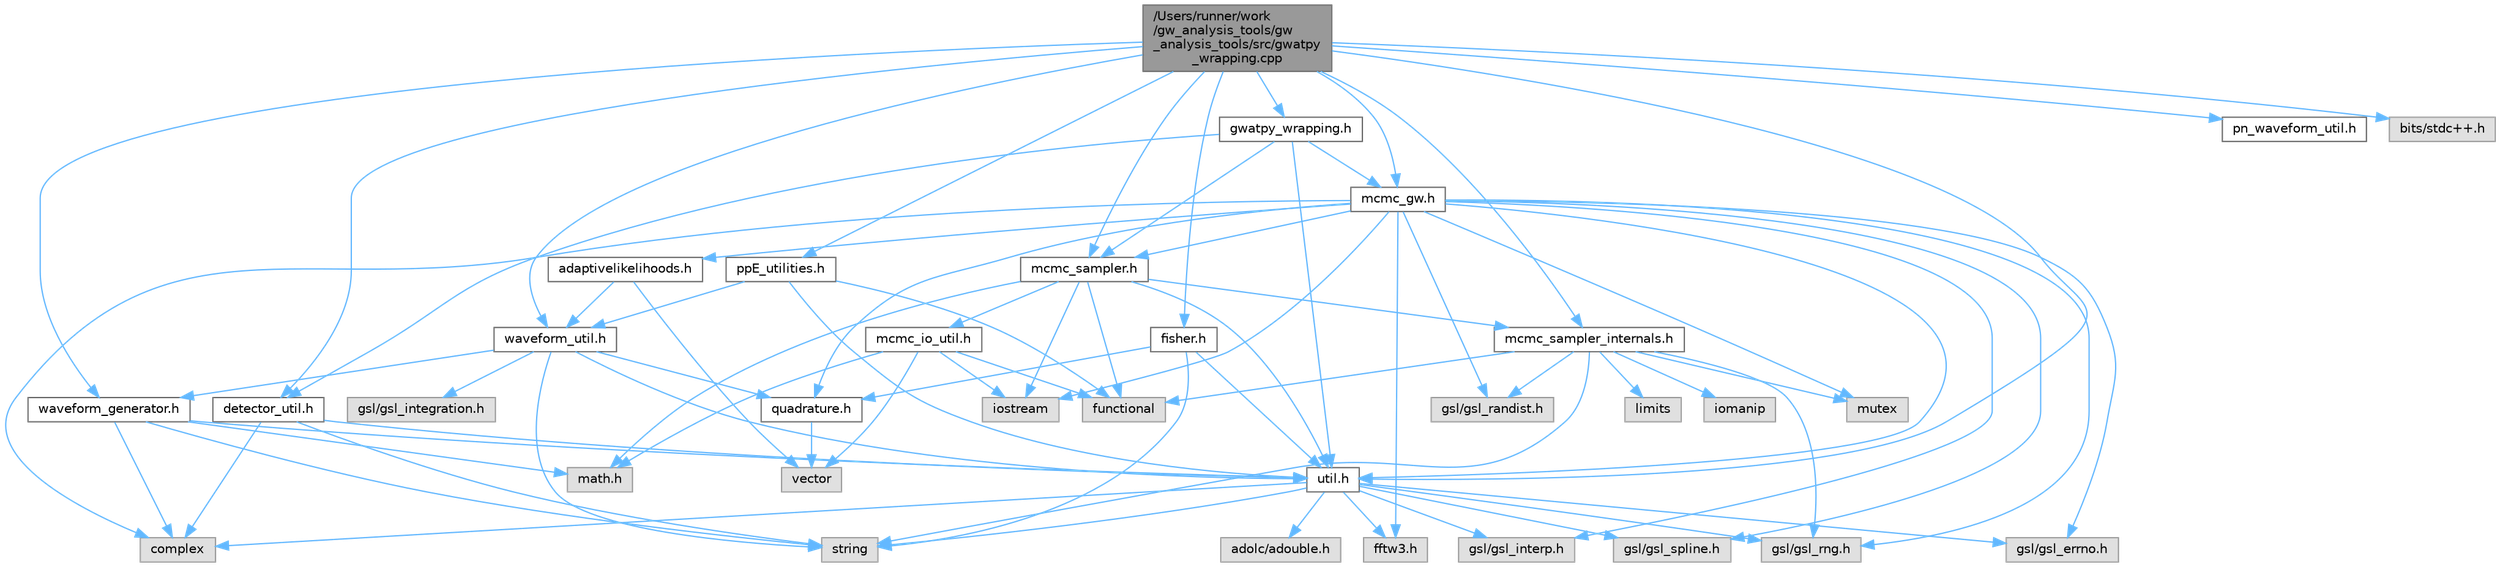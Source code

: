 digraph "/Users/runner/work/gw_analysis_tools/gw_analysis_tools/src/gwatpy_wrapping.cpp"
{
 // LATEX_PDF_SIZE
  bgcolor="transparent";
  edge [fontname=Helvetica,fontsize=10,labelfontname=Helvetica,labelfontsize=10];
  node [fontname=Helvetica,fontsize=10,shape=box,height=0.2,width=0.4];
  Node1 [id="Node000001",label="/Users/runner/work\l/gw_analysis_tools/gw\l_analysis_tools/src/gwatpy\l_wrapping.cpp",height=0.2,width=0.4,color="gray40", fillcolor="grey60", style="filled", fontcolor="black",tooltip=" "];
  Node1 -> Node2 [id="edge1_Node000001_Node000002",color="steelblue1",style="solid",tooltip=" "];
  Node2 [id="Node000002",label="gwatpy_wrapping.h",height=0.2,width=0.4,color="grey40", fillcolor="white", style="filled",URL="$gwatpy__wrapping_8h.html",tooltip=" "];
  Node2 -> Node3 [id="edge2_Node000002_Node000003",color="steelblue1",style="solid",tooltip=" "];
  Node3 [id="Node000003",label="util.h",height=0.2,width=0.4,color="grey40", fillcolor="white", style="filled",URL="$util_8h.html",tooltip=" "];
  Node3 -> Node4 [id="edge3_Node000003_Node000004",color="steelblue1",style="solid",tooltip=" "];
  Node4 [id="Node000004",label="string",height=0.2,width=0.4,color="grey60", fillcolor="#E0E0E0", style="filled",tooltip=" "];
  Node3 -> Node5 [id="edge4_Node000003_Node000005",color="steelblue1",style="solid",tooltip=" "];
  Node5 [id="Node000005",label="complex",height=0.2,width=0.4,color="grey60", fillcolor="#E0E0E0", style="filled",tooltip=" "];
  Node3 -> Node6 [id="edge5_Node000003_Node000006",color="steelblue1",style="solid",tooltip=" "];
  Node6 [id="Node000006",label="adolc/adouble.h",height=0.2,width=0.4,color="grey60", fillcolor="#E0E0E0", style="filled",tooltip=" "];
  Node3 -> Node7 [id="edge6_Node000003_Node000007",color="steelblue1",style="solid",tooltip=" "];
  Node7 [id="Node000007",label="fftw3.h",height=0.2,width=0.4,color="grey60", fillcolor="#E0E0E0", style="filled",tooltip=" "];
  Node3 -> Node8 [id="edge7_Node000003_Node000008",color="steelblue1",style="solid",tooltip=" "];
  Node8 [id="Node000008",label="gsl/gsl_interp.h",height=0.2,width=0.4,color="grey60", fillcolor="#E0E0E0", style="filled",tooltip=" "];
  Node3 -> Node9 [id="edge8_Node000003_Node000009",color="steelblue1",style="solid",tooltip=" "];
  Node9 [id="Node000009",label="gsl/gsl_spline.h",height=0.2,width=0.4,color="grey60", fillcolor="#E0E0E0", style="filled",tooltip=" "];
  Node3 -> Node10 [id="edge9_Node000003_Node000010",color="steelblue1",style="solid",tooltip=" "];
  Node10 [id="Node000010",label="gsl/gsl_errno.h",height=0.2,width=0.4,color="grey60", fillcolor="#E0E0E0", style="filled",tooltip=" "];
  Node3 -> Node11 [id="edge10_Node000003_Node000011",color="steelblue1",style="solid",tooltip=" "];
  Node11 [id="Node000011",label="gsl/gsl_rng.h",height=0.2,width=0.4,color="grey60", fillcolor="#E0E0E0", style="filled",tooltip=" "];
  Node2 -> Node12 [id="edge11_Node000002_Node000012",color="steelblue1",style="solid",tooltip=" "];
  Node12 [id="Node000012",label="detector_util.h",height=0.2,width=0.4,color="grey40", fillcolor="white", style="filled",URL="$detector__util_8h.html",tooltip=" "];
  Node12 -> Node4 [id="edge12_Node000012_Node000004",color="steelblue1",style="solid",tooltip=" "];
  Node12 -> Node5 [id="edge13_Node000012_Node000005",color="steelblue1",style="solid",tooltip=" "];
  Node12 -> Node3 [id="edge14_Node000012_Node000003",color="steelblue1",style="solid",tooltip=" "];
  Node2 -> Node13 [id="edge15_Node000002_Node000013",color="steelblue1",style="solid",tooltip=" "];
  Node13 [id="Node000013",label="mcmc_gw.h",height=0.2,width=0.4,color="grey40", fillcolor="white", style="filled",URL="$mcmc__gw_8h.html",tooltip=" "];
  Node13 -> Node5 [id="edge16_Node000013_Node000005",color="steelblue1",style="solid",tooltip=" "];
  Node13 -> Node7 [id="edge17_Node000013_Node000007",color="steelblue1",style="solid",tooltip=" "];
  Node13 -> Node3 [id="edge18_Node000013_Node000003",color="steelblue1",style="solid",tooltip=" "];
  Node13 -> Node14 [id="edge19_Node000013_Node000014",color="steelblue1",style="solid",tooltip=" "];
  Node14 [id="Node000014",label="iostream",height=0.2,width=0.4,color="grey60", fillcolor="#E0E0E0", style="filled",tooltip=" "];
  Node13 -> Node8 [id="edge20_Node000013_Node000008",color="steelblue1",style="solid",tooltip=" "];
  Node13 -> Node15 [id="edge21_Node000013_Node000015",color="steelblue1",style="solid",tooltip=" "];
  Node15 [id="Node000015",label="gsl/gsl_randist.h",height=0.2,width=0.4,color="grey60", fillcolor="#E0E0E0", style="filled",tooltip=" "];
  Node13 -> Node11 [id="edge22_Node000013_Node000011",color="steelblue1",style="solid",tooltip=" "];
  Node13 -> Node9 [id="edge23_Node000013_Node000009",color="steelblue1",style="solid",tooltip=" "];
  Node13 -> Node10 [id="edge24_Node000013_Node000010",color="steelblue1",style="solid",tooltip=" "];
  Node13 -> Node16 [id="edge25_Node000013_Node000016",color="steelblue1",style="solid",tooltip=" "];
  Node16 [id="Node000016",label="mutex",height=0.2,width=0.4,color="grey60", fillcolor="#E0E0E0", style="filled",tooltip=" "];
  Node13 -> Node17 [id="edge26_Node000013_Node000017",color="steelblue1",style="solid",tooltip=" "];
  Node17 [id="Node000017",label="mcmc_sampler.h",height=0.2,width=0.4,color="grey40", fillcolor="white", style="filled",URL="$mcmc__sampler_8h.html",tooltip=" "];
  Node17 -> Node14 [id="edge27_Node000017_Node000014",color="steelblue1",style="solid",tooltip=" "];
  Node17 -> Node18 [id="edge28_Node000017_Node000018",color="steelblue1",style="solid",tooltip=" "];
  Node18 [id="Node000018",label="functional",height=0.2,width=0.4,color="grey60", fillcolor="#E0E0E0", style="filled",tooltip=" "];
  Node17 -> Node19 [id="edge29_Node000017_Node000019",color="steelblue1",style="solid",tooltip=" "];
  Node19 [id="Node000019",label="math.h",height=0.2,width=0.4,color="grey60", fillcolor="#E0E0E0", style="filled",tooltip=" "];
  Node17 -> Node20 [id="edge30_Node000017_Node000020",color="steelblue1",style="solid",tooltip=" "];
  Node20 [id="Node000020",label="mcmc_sampler_internals.h",height=0.2,width=0.4,color="grey40", fillcolor="white", style="filled",URL="$mcmc__sampler__internals_8h.html",tooltip=" "];
  Node20 -> Node15 [id="edge31_Node000020_Node000015",color="steelblue1",style="solid",tooltip=" "];
  Node20 -> Node11 [id="edge32_Node000020_Node000011",color="steelblue1",style="solid",tooltip=" "];
  Node20 -> Node4 [id="edge33_Node000020_Node000004",color="steelblue1",style="solid",tooltip=" "];
  Node20 -> Node18 [id="edge34_Node000020_Node000018",color="steelblue1",style="solid",tooltip=" "];
  Node20 -> Node21 [id="edge35_Node000020_Node000021",color="steelblue1",style="solid",tooltip=" "];
  Node21 [id="Node000021",label="limits",height=0.2,width=0.4,color="grey60", fillcolor="#E0E0E0", style="filled",tooltip=" "];
  Node20 -> Node22 [id="edge36_Node000020_Node000022",color="steelblue1",style="solid",tooltip=" "];
  Node22 [id="Node000022",label="iomanip",height=0.2,width=0.4,color="grey60", fillcolor="#E0E0E0", style="filled",tooltip=" "];
  Node20 -> Node16 [id="edge37_Node000020_Node000016",color="steelblue1",style="solid",tooltip=" "];
  Node17 -> Node23 [id="edge38_Node000017_Node000023",color="steelblue1",style="solid",tooltip=" "];
  Node23 [id="Node000023",label="mcmc_io_util.h",height=0.2,width=0.4,color="grey40", fillcolor="white", style="filled",URL="$mcmc__io__util_8h.html",tooltip=" "];
  Node23 -> Node14 [id="edge39_Node000023_Node000014",color="steelblue1",style="solid",tooltip=" "];
  Node23 -> Node24 [id="edge40_Node000023_Node000024",color="steelblue1",style="solid",tooltip=" "];
  Node24 [id="Node000024",label="vector",height=0.2,width=0.4,color="grey60", fillcolor="#E0E0E0", style="filled",tooltip=" "];
  Node23 -> Node18 [id="edge41_Node000023_Node000018",color="steelblue1",style="solid",tooltip=" "];
  Node23 -> Node19 [id="edge42_Node000023_Node000019",color="steelblue1",style="solid",tooltip=" "];
  Node17 -> Node3 [id="edge43_Node000017_Node000003",color="steelblue1",style="solid",tooltip=" "];
  Node13 -> Node25 [id="edge44_Node000013_Node000025",color="steelblue1",style="solid",tooltip=" "];
  Node25 [id="Node000025",label="quadrature.h",height=0.2,width=0.4,color="grey40", fillcolor="white", style="filled",URL="$quadrature_8h.html",tooltip=" "];
  Node25 -> Node24 [id="edge45_Node000025_Node000024",color="steelblue1",style="solid",tooltip=" "];
  Node13 -> Node26 [id="edge46_Node000013_Node000026",color="steelblue1",style="solid",tooltip=" "];
  Node26 [id="Node000026",label="adaptivelikelihoods.h",height=0.2,width=0.4,color="grey40", fillcolor="white", style="filled",URL="$adaptivelikelihoods_8h.html",tooltip=" "];
  Node26 -> Node27 [id="edge47_Node000026_Node000027",color="steelblue1",style="solid",tooltip=" "];
  Node27 [id="Node000027",label="waveform_util.h",height=0.2,width=0.4,color="grey40", fillcolor="white", style="filled",URL="$waveform__util_8h.html",tooltip=" "];
  Node27 -> Node28 [id="edge48_Node000027_Node000028",color="steelblue1",style="solid",tooltip=" "];
  Node28 [id="Node000028",label="waveform_generator.h",height=0.2,width=0.4,color="grey40", fillcolor="white", style="filled",URL="$waveform__generator_8h.html",tooltip=" "];
  Node28 -> Node19 [id="edge49_Node000028_Node000019",color="steelblue1",style="solid",tooltip=" "];
  Node28 -> Node3 [id="edge50_Node000028_Node000003",color="steelblue1",style="solid",tooltip=" "];
  Node28 -> Node5 [id="edge51_Node000028_Node000005",color="steelblue1",style="solid",tooltip=" "];
  Node28 -> Node4 [id="edge52_Node000028_Node000004",color="steelblue1",style="solid",tooltip=" "];
  Node27 -> Node3 [id="edge53_Node000027_Node000003",color="steelblue1",style="solid",tooltip=" "];
  Node27 -> Node25 [id="edge54_Node000027_Node000025",color="steelblue1",style="solid",tooltip=" "];
  Node27 -> Node4 [id="edge55_Node000027_Node000004",color="steelblue1",style="solid",tooltip=" "];
  Node27 -> Node29 [id="edge56_Node000027_Node000029",color="steelblue1",style="solid",tooltip=" "];
  Node29 [id="Node000029",label="gsl/gsl_integration.h",height=0.2,width=0.4,color="grey60", fillcolor="#E0E0E0", style="filled",tooltip=" "];
  Node26 -> Node24 [id="edge57_Node000026_Node000024",color="steelblue1",style="solid",tooltip=" "];
  Node2 -> Node17 [id="edge58_Node000002_Node000017",color="steelblue1",style="solid",tooltip=" "];
  Node1 -> Node30 [id="edge59_Node000001_Node000030",color="steelblue1",style="solid",tooltip=" "];
  Node30 [id="Node000030",label="ppE_utilities.h",height=0.2,width=0.4,color="grey40", fillcolor="white", style="filled",URL="$ppE__utilities_8h.html",tooltip=" "];
  Node30 -> Node18 [id="edge60_Node000030_Node000018",color="steelblue1",style="solid",tooltip=" "];
  Node30 -> Node3 [id="edge61_Node000030_Node000003",color="steelblue1",style="solid",tooltip=" "];
  Node30 -> Node27 [id="edge62_Node000030_Node000027",color="steelblue1",style="solid",tooltip=" "];
  Node1 -> Node3 [id="edge63_Node000001_Node000003",color="steelblue1",style="solid",tooltip=" "];
  Node1 -> Node12 [id="edge64_Node000001_Node000012",color="steelblue1",style="solid",tooltip=" "];
  Node1 -> Node31 [id="edge65_Node000001_Node000031",color="steelblue1",style="solid",tooltip=" "];
  Node31 [id="Node000031",label="fisher.h",height=0.2,width=0.4,color="grey40", fillcolor="white", style="filled",URL="$fisher_8h.html",tooltip=" "];
  Node31 -> Node3 [id="edge66_Node000031_Node000003",color="steelblue1",style="solid",tooltip=" "];
  Node31 -> Node25 [id="edge67_Node000031_Node000025",color="steelblue1",style="solid",tooltip=" "];
  Node31 -> Node4 [id="edge68_Node000031_Node000004",color="steelblue1",style="solid",tooltip=" "];
  Node1 -> Node28 [id="edge69_Node000001_Node000028",color="steelblue1",style="solid",tooltip=" "];
  Node1 -> Node27 [id="edge70_Node000001_Node000027",color="steelblue1",style="solid",tooltip=" "];
  Node1 -> Node32 [id="edge71_Node000001_Node000032",color="steelblue1",style="solid",tooltip=" "];
  Node32 [id="Node000032",label="pn_waveform_util.h",height=0.2,width=0.4,color="grey40", fillcolor="white", style="filled",URL="$pn__waveform__util_8h.html",tooltip=" "];
  Node1 -> Node13 [id="edge72_Node000001_Node000013",color="steelblue1",style="solid",tooltip=" "];
  Node1 -> Node17 [id="edge73_Node000001_Node000017",color="steelblue1",style="solid",tooltip=" "];
  Node1 -> Node20 [id="edge74_Node000001_Node000020",color="steelblue1",style="solid",tooltip=" "];
  Node1 -> Node33 [id="edge75_Node000001_Node000033",color="steelblue1",style="solid",tooltip=" "];
  Node33 [id="Node000033",label="bits/stdc++.h",height=0.2,width=0.4,color="grey60", fillcolor="#E0E0E0", style="filled",tooltip=" "];
}
